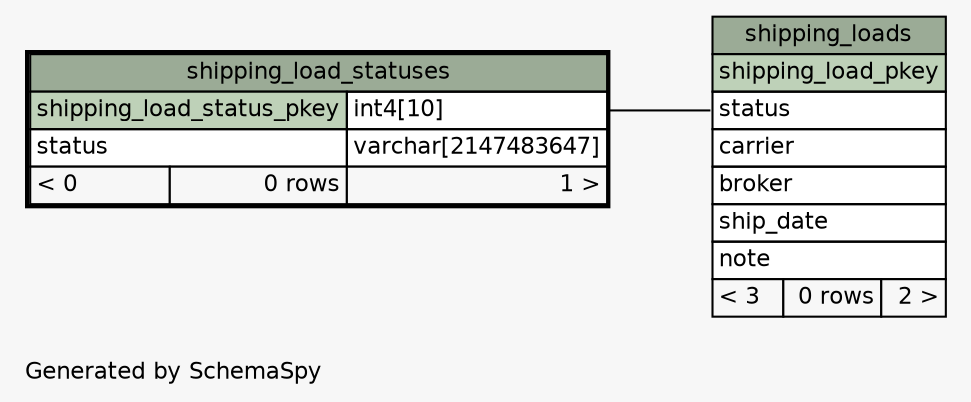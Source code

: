 // dot 2.20.2 on Linux 2.6.28-13-generic
// SchemaSpy rev 514
digraph "oneDegreeRelationshipsDiagram" {
  graph [
    rankdir="RL"
    bgcolor="#f7f7f7"
    label="\nGenerated by SchemaSpy"
    labeljust="l"
    nodesep="0.18"
    ranksep="0.46"
    fontname="Helvetica"
    fontsize="11"
  ];
  node [
    fontname="Helvetica"
    fontsize="11"
    shape="plaintext"
  ];
  edge [
    arrowsize="0.8"
  ];
  "shipping_loads":"status":w -> "shipping_load_statuses":"shipping_load_status_pkey.type":e [arrowhead=none arrowtail=crowodot];
  "shipping_load_statuses" [
    label=<
    <TABLE BORDER="2" CELLBORDER="1" CELLSPACING="0" BGCOLOR="#ffffff">
      <TR><TD COLSPAN="3" BGCOLOR="#9bab96" ALIGN="CENTER">shipping_load_statuses</TD></TR>
      <TR><TD PORT="shipping_load_status_pkey" COLSPAN="2" BGCOLOR="#bed1b8" ALIGN="LEFT">shipping_load_status_pkey</TD><TD PORT="shipping_load_status_pkey.type" ALIGN="LEFT">int4[10]</TD></TR>
      <TR><TD PORT="status" COLSPAN="2" ALIGN="LEFT">status</TD><TD PORT="status.type" ALIGN="LEFT">varchar[2147483647]</TD></TR>
      <TR><TD ALIGN="LEFT" BGCOLOR="#f7f7f7">&lt; 0</TD><TD ALIGN="RIGHT" BGCOLOR="#f7f7f7">0 rows</TD><TD ALIGN="RIGHT" BGCOLOR="#f7f7f7">1 &gt;</TD></TR>
    </TABLE>>
    URL="shipping_load_statuses.html"
    tooltip="shipping_load_statuses"
  ];
  "shipping_loads" [
    label=<
    <TABLE BORDER="0" CELLBORDER="1" CELLSPACING="0" BGCOLOR="#ffffff">
      <TR><TD COLSPAN="3" BGCOLOR="#9bab96" ALIGN="CENTER">shipping_loads</TD></TR>
      <TR><TD PORT="shipping_load_pkey" COLSPAN="3" BGCOLOR="#bed1b8" ALIGN="LEFT">shipping_load_pkey</TD></TR>
      <TR><TD PORT="status" COLSPAN="3" ALIGN="LEFT">status</TD></TR>
      <TR><TD PORT="carrier" COLSPAN="3" ALIGN="LEFT">carrier</TD></TR>
      <TR><TD PORT="broker" COLSPAN="3" ALIGN="LEFT">broker</TD></TR>
      <TR><TD PORT="ship_date" COLSPAN="3" ALIGN="LEFT">ship_date</TD></TR>
      <TR><TD PORT="note" COLSPAN="3" ALIGN="LEFT">note</TD></TR>
      <TR><TD ALIGN="LEFT" BGCOLOR="#f7f7f7">&lt; 3</TD><TD ALIGN="RIGHT" BGCOLOR="#f7f7f7">0 rows</TD><TD ALIGN="RIGHT" BGCOLOR="#f7f7f7">2 &gt;</TD></TR>
    </TABLE>>
    URL="shipping_loads.html"
    tooltip="shipping_loads"
  ];
}
